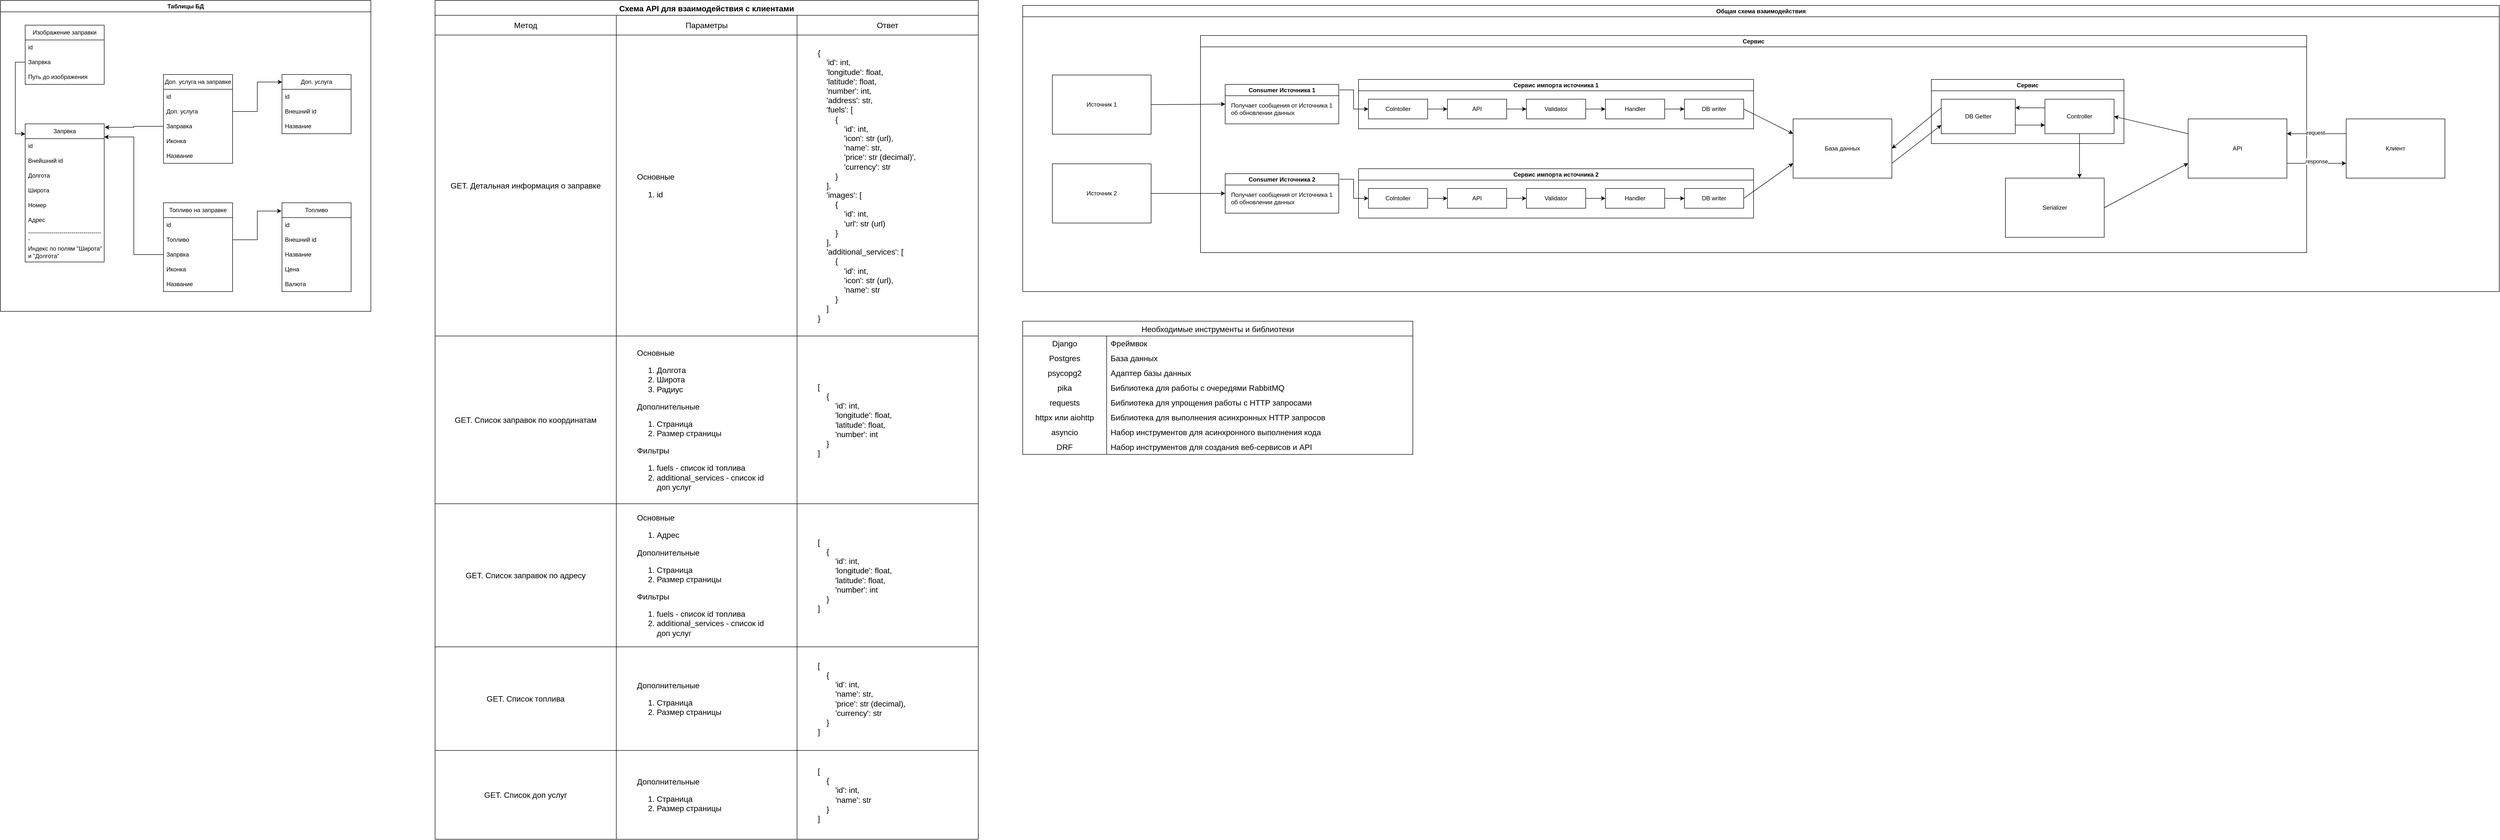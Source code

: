 <mxfile version="24.7.7">
  <diagram name="Page-1" id="b520641d-4fe3-3701-9064-5fc419738815">
    <mxGraphModel dx="1196" dy="739" grid="1" gridSize="10" guides="1" tooltips="1" connect="1" arrows="1" fold="1" page="1" pageScale="1" pageWidth="1100" pageHeight="850" background="none" math="0" shadow="0">
      <root>
        <mxCell id="0" />
        <mxCell id="1" parent="0" />
        <mxCell id="caor7X9wuA6G2s9yV_JQ-1" value="&lt;div&gt;Таблицы БД&lt;/div&gt;" style="swimlane;whiteSpace=wrap;html=1;" vertex="1" parent="1">
          <mxGeometry width="750" height="630" as="geometry" />
        </mxCell>
        <mxCell id="caor7X9wuA6G2s9yV_JQ-2" value="Запрвка" style="swimlane;fontStyle=0;childLayout=stackLayout;horizontal=1;startSize=30;horizontalStack=0;resizeParent=1;resizeParentMax=0;resizeLast=0;collapsible=1;marginBottom=0;whiteSpace=wrap;html=1;" vertex="1" parent="caor7X9wuA6G2s9yV_JQ-1">
          <mxGeometry x="50" y="250" width="160" height="280" as="geometry" />
        </mxCell>
        <mxCell id="caor7X9wuA6G2s9yV_JQ-4" value="id" style="text;strokeColor=none;fillColor=none;align=left;verticalAlign=middle;spacingLeft=4;spacingRight=4;overflow=hidden;points=[[0,0.5],[1,0.5]];portConstraint=eastwest;rotatable=0;whiteSpace=wrap;html=1;" vertex="1" parent="caor7X9wuA6G2s9yV_JQ-2">
          <mxGeometry y="30" width="160" height="30" as="geometry" />
        </mxCell>
        <mxCell id="caor7X9wuA6G2s9yV_JQ-52" value="Внейшний id" style="text;strokeColor=none;fillColor=none;align=left;verticalAlign=middle;spacingLeft=4;spacingRight=4;overflow=hidden;points=[[0,0.5],[1,0.5]];portConstraint=eastwest;rotatable=0;whiteSpace=wrap;html=1;" vertex="1" parent="caor7X9wuA6G2s9yV_JQ-2">
          <mxGeometry y="60" width="160" height="30" as="geometry" />
        </mxCell>
        <mxCell id="caor7X9wuA6G2s9yV_JQ-51" value="Долгота" style="text;strokeColor=none;fillColor=none;align=left;verticalAlign=middle;spacingLeft=4;spacingRight=4;overflow=hidden;points=[[0,0.5],[1,0.5]];portConstraint=eastwest;rotatable=0;whiteSpace=wrap;html=1;" vertex="1" parent="caor7X9wuA6G2s9yV_JQ-2">
          <mxGeometry y="90" width="160" height="30" as="geometry" />
        </mxCell>
        <mxCell id="caor7X9wuA6G2s9yV_JQ-5" value="Широта" style="text;strokeColor=none;fillColor=none;align=left;verticalAlign=middle;spacingLeft=4;spacingRight=4;overflow=hidden;points=[[0,0.5],[1,0.5]];portConstraint=eastwest;rotatable=0;whiteSpace=wrap;html=1;" vertex="1" parent="caor7X9wuA6G2s9yV_JQ-2">
          <mxGeometry y="120" width="160" height="30" as="geometry" />
        </mxCell>
        <mxCell id="caor7X9wuA6G2s9yV_JQ-23" value="Номер" style="text;strokeColor=none;fillColor=none;align=left;verticalAlign=middle;spacingLeft=4;spacingRight=4;overflow=hidden;points=[[0,0.5],[1,0.5]];portConstraint=eastwest;rotatable=0;whiteSpace=wrap;html=1;" vertex="1" parent="caor7X9wuA6G2s9yV_JQ-2">
          <mxGeometry y="150" width="160" height="30" as="geometry" />
        </mxCell>
        <mxCell id="caor7X9wuA6G2s9yV_JQ-24" value="Адрес" style="text;strokeColor=none;fillColor=none;align=left;verticalAlign=middle;spacingLeft=4;spacingRight=4;overflow=hidden;points=[[0,0.5],[1,0.5]];portConstraint=eastwest;rotatable=0;whiteSpace=wrap;html=1;" vertex="1" parent="caor7X9wuA6G2s9yV_JQ-2">
          <mxGeometry y="180" width="160" height="30" as="geometry" />
        </mxCell>
        <mxCell id="caor7X9wuA6G2s9yV_JQ-278" value="--------------------------------------" style="text;strokeColor=none;fillColor=none;align=left;verticalAlign=middle;spacingLeft=4;spacingRight=4;overflow=hidden;points=[[0,0.5],[1,0.5]];portConstraint=eastwest;rotatable=0;whiteSpace=wrap;html=1;" vertex="1" parent="caor7X9wuA6G2s9yV_JQ-2">
          <mxGeometry y="210" width="160" height="30" as="geometry" />
        </mxCell>
        <mxCell id="caor7X9wuA6G2s9yV_JQ-279" value="Индекс по полям &quot;Широта&quot; и &quot;Долгота&quot;" style="text;strokeColor=none;fillColor=none;align=left;verticalAlign=middle;spacingLeft=4;spacingRight=4;overflow=hidden;points=[[0,0.5],[1,0.5]];portConstraint=eastwest;rotatable=0;whiteSpace=wrap;html=1;" vertex="1" parent="caor7X9wuA6G2s9yV_JQ-2">
          <mxGeometry y="240" width="160" height="40" as="geometry" />
        </mxCell>
        <mxCell id="caor7X9wuA6G2s9yV_JQ-6" value="&lt;div&gt;Топливо&lt;/div&gt;" style="swimlane;fontStyle=0;childLayout=stackLayout;horizontal=1;startSize=30;horizontalStack=0;resizeParent=1;resizeParentMax=0;resizeLast=0;collapsible=1;marginBottom=0;whiteSpace=wrap;html=1;" vertex="1" parent="caor7X9wuA6G2s9yV_JQ-1">
          <mxGeometry x="570" y="410" width="140" height="180" as="geometry" />
        </mxCell>
        <mxCell id="caor7X9wuA6G2s9yV_JQ-55" value="id" style="text;strokeColor=none;fillColor=none;align=left;verticalAlign=middle;spacingLeft=4;spacingRight=4;overflow=hidden;points=[[0,0.5],[1,0.5]];portConstraint=eastwest;rotatable=0;whiteSpace=wrap;html=1;" vertex="1" parent="caor7X9wuA6G2s9yV_JQ-6">
          <mxGeometry y="30" width="140" height="30" as="geometry" />
        </mxCell>
        <mxCell id="caor7X9wuA6G2s9yV_JQ-56" value="Внешний id" style="text;strokeColor=none;fillColor=none;align=left;verticalAlign=middle;spacingLeft=4;spacingRight=4;overflow=hidden;points=[[0,0.5],[1,0.5]];portConstraint=eastwest;rotatable=0;whiteSpace=wrap;html=1;" vertex="1" parent="caor7X9wuA6G2s9yV_JQ-6">
          <mxGeometry y="60" width="140" height="30" as="geometry" />
        </mxCell>
        <mxCell id="caor7X9wuA6G2s9yV_JQ-8" value="Название" style="text;strokeColor=none;fillColor=none;align=left;verticalAlign=middle;spacingLeft=4;spacingRight=4;overflow=hidden;points=[[0,0.5],[1,0.5]];portConstraint=eastwest;rotatable=0;whiteSpace=wrap;html=1;" vertex="1" parent="caor7X9wuA6G2s9yV_JQ-6">
          <mxGeometry y="90" width="140" height="30" as="geometry" />
        </mxCell>
        <mxCell id="caor7X9wuA6G2s9yV_JQ-9" value="Цена" style="text;strokeColor=none;fillColor=none;align=left;verticalAlign=middle;spacingLeft=4;spacingRight=4;overflow=hidden;points=[[0,0.5],[1,0.5]];portConstraint=eastwest;rotatable=0;whiteSpace=wrap;html=1;" vertex="1" parent="caor7X9wuA6G2s9yV_JQ-6">
          <mxGeometry y="120" width="140" height="30" as="geometry" />
        </mxCell>
        <mxCell id="caor7X9wuA6G2s9yV_JQ-37" value="&lt;div&gt;Валюта&lt;/div&gt;" style="text;strokeColor=none;fillColor=none;align=left;verticalAlign=middle;spacingLeft=4;spacingRight=4;overflow=hidden;points=[[0,0.5],[1,0.5]];portConstraint=eastwest;rotatable=0;whiteSpace=wrap;html=1;" vertex="1" parent="caor7X9wuA6G2s9yV_JQ-6">
          <mxGeometry y="150" width="140" height="30" as="geometry" />
        </mxCell>
        <mxCell id="caor7X9wuA6G2s9yV_JQ-10" value="&lt;div&gt;Топливо на заправке&lt;/div&gt;" style="swimlane;fontStyle=0;childLayout=stackLayout;horizontal=1;startSize=30;horizontalStack=0;resizeParent=1;resizeParentMax=0;resizeLast=0;collapsible=1;marginBottom=0;whiteSpace=wrap;html=1;" vertex="1" parent="caor7X9wuA6G2s9yV_JQ-1">
          <mxGeometry x="330" y="410" width="140" height="180" as="geometry" />
        </mxCell>
        <mxCell id="caor7X9wuA6G2s9yV_JQ-53" value="id" style="text;strokeColor=none;fillColor=none;align=left;verticalAlign=middle;spacingLeft=4;spacingRight=4;overflow=hidden;points=[[0,0.5],[1,0.5]];portConstraint=eastwest;rotatable=0;whiteSpace=wrap;html=1;" vertex="1" parent="caor7X9wuA6G2s9yV_JQ-10">
          <mxGeometry y="30" width="140" height="30" as="geometry" />
        </mxCell>
        <mxCell id="caor7X9wuA6G2s9yV_JQ-11" value="Топливо" style="text;strokeColor=none;fillColor=none;align=left;verticalAlign=middle;spacingLeft=4;spacingRight=4;overflow=hidden;points=[[0,0.5],[1,0.5]];portConstraint=eastwest;rotatable=0;whiteSpace=wrap;html=1;" vertex="1" parent="caor7X9wuA6G2s9yV_JQ-10">
          <mxGeometry y="60" width="140" height="30" as="geometry" />
        </mxCell>
        <mxCell id="caor7X9wuA6G2s9yV_JQ-12" value="Запрвка" style="text;strokeColor=none;fillColor=none;align=left;verticalAlign=middle;spacingLeft=4;spacingRight=4;overflow=hidden;points=[[0,0.5],[1,0.5]];portConstraint=eastwest;rotatable=0;whiteSpace=wrap;html=1;" vertex="1" parent="caor7X9wuA6G2s9yV_JQ-10">
          <mxGeometry y="90" width="140" height="30" as="geometry" />
        </mxCell>
        <mxCell id="caor7X9wuA6G2s9yV_JQ-42" value="&lt;div&gt;Иконка&lt;/div&gt;" style="text;strokeColor=none;fillColor=none;align=left;verticalAlign=middle;spacingLeft=4;spacingRight=4;overflow=hidden;points=[[0,0.5],[1,0.5]];portConstraint=eastwest;rotatable=0;whiteSpace=wrap;html=1;" vertex="1" parent="caor7X9wuA6G2s9yV_JQ-10">
          <mxGeometry y="120" width="140" height="30" as="geometry" />
        </mxCell>
        <mxCell id="caor7X9wuA6G2s9yV_JQ-47" value="Название" style="text;strokeColor=none;fillColor=none;align=left;verticalAlign=middle;spacingLeft=4;spacingRight=4;overflow=hidden;points=[[0,0.5],[1,0.5]];portConstraint=eastwest;rotatable=0;whiteSpace=wrap;html=1;" vertex="1" parent="caor7X9wuA6G2s9yV_JQ-10">
          <mxGeometry y="150" width="140" height="30" as="geometry" />
        </mxCell>
        <mxCell id="caor7X9wuA6G2s9yV_JQ-14" value="Доп. услуга" style="swimlane;fontStyle=0;childLayout=stackLayout;horizontal=1;startSize=30;horizontalStack=0;resizeParent=1;resizeParentMax=0;resizeLast=0;collapsible=1;marginBottom=0;whiteSpace=wrap;html=1;" vertex="1" parent="caor7X9wuA6G2s9yV_JQ-1">
          <mxGeometry x="570" y="150" width="140" height="120" as="geometry" />
        </mxCell>
        <mxCell id="caor7X9wuA6G2s9yV_JQ-40" value="id" style="text;strokeColor=none;fillColor=none;align=left;verticalAlign=middle;spacingLeft=4;spacingRight=4;overflow=hidden;points=[[0,0.5],[1,0.5]];portConstraint=eastwest;rotatable=0;whiteSpace=wrap;html=1;" vertex="1" parent="caor7X9wuA6G2s9yV_JQ-14">
          <mxGeometry y="30" width="140" height="30" as="geometry" />
        </mxCell>
        <mxCell id="caor7X9wuA6G2s9yV_JQ-58" value="Внешний id" style="text;strokeColor=none;fillColor=none;align=left;verticalAlign=middle;spacingLeft=4;spacingRight=4;overflow=hidden;points=[[0,0.5],[1,0.5]];portConstraint=eastwest;rotatable=0;whiteSpace=wrap;html=1;" vertex="1" parent="caor7X9wuA6G2s9yV_JQ-14">
          <mxGeometry y="60" width="140" height="30" as="geometry" />
        </mxCell>
        <mxCell id="caor7X9wuA6G2s9yV_JQ-57" value="Название" style="text;strokeColor=none;fillColor=none;align=left;verticalAlign=middle;spacingLeft=4;spacingRight=4;overflow=hidden;points=[[0,0.5],[1,0.5]];portConstraint=eastwest;rotatable=0;whiteSpace=wrap;html=1;" vertex="1" parent="caor7X9wuA6G2s9yV_JQ-14">
          <mxGeometry y="90" width="140" height="30" as="geometry" />
        </mxCell>
        <mxCell id="caor7X9wuA6G2s9yV_JQ-18" value="&lt;div&gt;Доп. услуга на заправке&lt;/div&gt;" style="swimlane;fontStyle=0;childLayout=stackLayout;horizontal=1;startSize=30;horizontalStack=0;resizeParent=1;resizeParentMax=0;resizeLast=0;collapsible=1;marginBottom=0;whiteSpace=wrap;html=1;" vertex="1" parent="caor7X9wuA6G2s9yV_JQ-1">
          <mxGeometry x="330" y="150" width="140" height="180" as="geometry" />
        </mxCell>
        <mxCell id="caor7X9wuA6G2s9yV_JQ-19" value="&lt;div&gt;id&lt;/div&gt;" style="text;strokeColor=none;fillColor=none;align=left;verticalAlign=middle;spacingLeft=4;spacingRight=4;overflow=hidden;points=[[0,0.5],[1,0.5]];portConstraint=eastwest;rotatable=0;whiteSpace=wrap;html=1;" vertex="1" parent="caor7X9wuA6G2s9yV_JQ-18">
          <mxGeometry y="30" width="140" height="30" as="geometry" />
        </mxCell>
        <mxCell id="caor7X9wuA6G2s9yV_JQ-54" value="Доп. услуга" style="text;strokeColor=none;fillColor=none;align=left;verticalAlign=middle;spacingLeft=4;spacingRight=4;overflow=hidden;points=[[0,0.5],[1,0.5]];portConstraint=eastwest;rotatable=0;whiteSpace=wrap;html=1;" vertex="1" parent="caor7X9wuA6G2s9yV_JQ-18">
          <mxGeometry y="60" width="140" height="30" as="geometry" />
        </mxCell>
        <mxCell id="caor7X9wuA6G2s9yV_JQ-20" value="Заправка" style="text;strokeColor=none;fillColor=none;align=left;verticalAlign=middle;spacingLeft=4;spacingRight=4;overflow=hidden;points=[[0,0.5],[1,0.5]];portConstraint=eastwest;rotatable=0;whiteSpace=wrap;html=1;" vertex="1" parent="caor7X9wuA6G2s9yV_JQ-18">
          <mxGeometry y="90" width="140" height="30" as="geometry" />
        </mxCell>
        <mxCell id="caor7X9wuA6G2s9yV_JQ-46" value="&lt;div&gt;Иконка&lt;/div&gt;" style="text;strokeColor=none;fillColor=none;align=left;verticalAlign=middle;spacingLeft=4;spacingRight=4;overflow=hidden;points=[[0,0.5],[1,0.5]];portConstraint=eastwest;rotatable=0;whiteSpace=wrap;html=1;" vertex="1" parent="caor7X9wuA6G2s9yV_JQ-18">
          <mxGeometry y="120" width="140" height="30" as="geometry" />
        </mxCell>
        <mxCell id="caor7X9wuA6G2s9yV_JQ-48" value="Название" style="text;strokeColor=none;fillColor=none;align=left;verticalAlign=middle;spacingLeft=4;spacingRight=4;overflow=hidden;points=[[0,0.5],[1,0.5]];portConstraint=eastwest;rotatable=0;whiteSpace=wrap;html=1;" vertex="1" parent="caor7X9wuA6G2s9yV_JQ-18">
          <mxGeometry y="150" width="140" height="30" as="geometry" />
        </mxCell>
        <mxCell id="caor7X9wuA6G2s9yV_JQ-28" value="Изображение заправки" style="swimlane;fontStyle=0;childLayout=stackLayout;horizontal=1;startSize=30;horizontalStack=0;resizeParent=1;resizeParentMax=0;resizeLast=0;collapsible=1;marginBottom=0;whiteSpace=wrap;html=1;" vertex="1" parent="caor7X9wuA6G2s9yV_JQ-1">
          <mxGeometry x="50" y="50" width="160" height="120" as="geometry" />
        </mxCell>
        <mxCell id="caor7X9wuA6G2s9yV_JQ-30" value="id" style="text;strokeColor=none;fillColor=none;align=left;verticalAlign=middle;spacingLeft=4;spacingRight=4;overflow=hidden;points=[[0,0.5],[1,0.5]];portConstraint=eastwest;rotatable=0;whiteSpace=wrap;html=1;" vertex="1" parent="caor7X9wuA6G2s9yV_JQ-28">
          <mxGeometry y="30" width="160" height="30" as="geometry" />
        </mxCell>
        <mxCell id="caor7X9wuA6G2s9yV_JQ-32" value="Запрвка" style="text;strokeColor=none;fillColor=none;align=left;verticalAlign=middle;spacingLeft=4;spacingRight=4;overflow=hidden;points=[[0,0.5],[1,0.5]];portConstraint=eastwest;rotatable=0;whiteSpace=wrap;html=1;" vertex="1" parent="caor7X9wuA6G2s9yV_JQ-28">
          <mxGeometry y="60" width="160" height="30" as="geometry" />
        </mxCell>
        <mxCell id="caor7X9wuA6G2s9yV_JQ-50" value="Путь до изображения" style="text;strokeColor=none;fillColor=none;align=left;verticalAlign=middle;spacingLeft=4;spacingRight=4;overflow=hidden;points=[[0,0.5],[1,0.5]];portConstraint=eastwest;rotatable=0;whiteSpace=wrap;html=1;" vertex="1" parent="caor7X9wuA6G2s9yV_JQ-28">
          <mxGeometry y="90" width="160" height="30" as="geometry" />
        </mxCell>
        <mxCell id="caor7X9wuA6G2s9yV_JQ-59" style="edgeStyle=orthogonalEdgeStyle;rounded=0;orthogonalLoop=1;jettySize=auto;html=1;entryX=0.002;entryY=0.073;entryDx=0;entryDy=0;entryPerimeter=0;" edge="1" parent="caor7X9wuA6G2s9yV_JQ-1" source="caor7X9wuA6G2s9yV_JQ-32" target="caor7X9wuA6G2s9yV_JQ-2">
          <mxGeometry relative="1" as="geometry" />
        </mxCell>
        <mxCell id="caor7X9wuA6G2s9yV_JQ-60" style="edgeStyle=orthogonalEdgeStyle;rounded=0;orthogonalLoop=1;jettySize=auto;html=1;entryX=0.003;entryY=0.127;entryDx=0;entryDy=0;entryPerimeter=0;" edge="1" parent="caor7X9wuA6G2s9yV_JQ-1" source="caor7X9wuA6G2s9yV_JQ-54" target="caor7X9wuA6G2s9yV_JQ-14">
          <mxGeometry relative="1" as="geometry" />
        </mxCell>
        <mxCell id="caor7X9wuA6G2s9yV_JQ-62" style="edgeStyle=orthogonalEdgeStyle;rounded=0;orthogonalLoop=1;jettySize=auto;html=1;entryX=-0.007;entryY=0.093;entryDx=0;entryDy=0;entryPerimeter=0;" edge="1" parent="caor7X9wuA6G2s9yV_JQ-1" source="caor7X9wuA6G2s9yV_JQ-11" target="caor7X9wuA6G2s9yV_JQ-6">
          <mxGeometry relative="1" as="geometry" />
        </mxCell>
        <mxCell id="caor7X9wuA6G2s9yV_JQ-63" style="edgeStyle=orthogonalEdgeStyle;rounded=0;orthogonalLoop=1;jettySize=auto;html=1;entryX=1;entryY=0.095;entryDx=0;entryDy=0;entryPerimeter=0;" edge="1" parent="caor7X9wuA6G2s9yV_JQ-1" source="caor7X9wuA6G2s9yV_JQ-12" target="caor7X9wuA6G2s9yV_JQ-2">
          <mxGeometry relative="1" as="geometry" />
        </mxCell>
        <mxCell id="caor7X9wuA6G2s9yV_JQ-64" style="edgeStyle=orthogonalEdgeStyle;rounded=0;orthogonalLoop=1;jettySize=auto;html=1;entryX=1.007;entryY=0.025;entryDx=0;entryDy=0;entryPerimeter=0;" edge="1" parent="caor7X9wuA6G2s9yV_JQ-1" source="caor7X9wuA6G2s9yV_JQ-20" target="caor7X9wuA6G2s9yV_JQ-2">
          <mxGeometry relative="1" as="geometry" />
        </mxCell>
        <mxCell id="caor7X9wuA6G2s9yV_JQ-77" value="Схема API для взаимодействия с клиентами" style="shape=table;startSize=30;container=1;collapsible=0;childLayout=tableLayout;strokeColor=default;fontSize=16;fontStyle=1" vertex="1" parent="1">
          <mxGeometry x="880" width="1100" height="1700" as="geometry" />
        </mxCell>
        <mxCell id="caor7X9wuA6G2s9yV_JQ-78" value="" style="shape=tableRow;horizontal=0;startSize=0;swimlaneHead=0;swimlaneBody=0;strokeColor=inherit;top=0;left=0;bottom=0;right=0;collapsible=0;dropTarget=0;fillColor=none;points=[[0,0.5],[1,0.5]];portConstraint=eastwest;fontSize=16;" vertex="1" parent="caor7X9wuA6G2s9yV_JQ-77">
          <mxGeometry y="30" width="1100" height="40" as="geometry" />
        </mxCell>
        <mxCell id="caor7X9wuA6G2s9yV_JQ-79" value="Метод" style="shape=partialRectangle;html=1;whiteSpace=wrap;connectable=0;strokeColor=inherit;overflow=hidden;fillColor=none;top=0;left=0;bottom=0;right=0;pointerEvents=1;fontSize=16;" vertex="1" parent="caor7X9wuA6G2s9yV_JQ-78">
          <mxGeometry width="367" height="40" as="geometry">
            <mxRectangle width="367" height="40" as="alternateBounds" />
          </mxGeometry>
        </mxCell>
        <mxCell id="caor7X9wuA6G2s9yV_JQ-80" value="Параметры" style="shape=partialRectangle;html=1;whiteSpace=wrap;connectable=0;strokeColor=inherit;overflow=hidden;fillColor=none;top=0;left=0;bottom=0;right=0;pointerEvents=1;fontSize=16;" vertex="1" parent="caor7X9wuA6G2s9yV_JQ-78">
          <mxGeometry x="367" width="366" height="40" as="geometry">
            <mxRectangle width="366" height="40" as="alternateBounds" />
          </mxGeometry>
        </mxCell>
        <mxCell id="caor7X9wuA6G2s9yV_JQ-81" value="Ответ" style="shape=partialRectangle;html=1;whiteSpace=wrap;connectable=0;strokeColor=inherit;overflow=hidden;fillColor=none;top=0;left=0;bottom=0;right=0;pointerEvents=1;fontSize=16;" vertex="1" parent="caor7X9wuA6G2s9yV_JQ-78">
          <mxGeometry x="733" width="367" height="40" as="geometry">
            <mxRectangle width="367" height="40" as="alternateBounds" />
          </mxGeometry>
        </mxCell>
        <mxCell id="caor7X9wuA6G2s9yV_JQ-82" value="" style="shape=tableRow;horizontal=0;startSize=0;swimlaneHead=0;swimlaneBody=0;strokeColor=inherit;top=0;left=0;bottom=0;right=0;collapsible=0;dropTarget=0;fillColor=none;points=[[0,0.5],[1,0.5]];portConstraint=eastwest;fontSize=16;" vertex="1" parent="caor7X9wuA6G2s9yV_JQ-77">
          <mxGeometry y="70" width="1100" height="610" as="geometry" />
        </mxCell>
        <mxCell id="caor7X9wuA6G2s9yV_JQ-83" value="GET. Детальная информация о заправке" style="shape=partialRectangle;html=1;whiteSpace=wrap;connectable=0;strokeColor=inherit;overflow=hidden;fillColor=none;top=0;left=0;bottom=0;right=0;pointerEvents=1;fontSize=16;" vertex="1" parent="caor7X9wuA6G2s9yV_JQ-82">
          <mxGeometry width="367" height="610" as="geometry">
            <mxRectangle width="367" height="610" as="alternateBounds" />
          </mxGeometry>
        </mxCell>
        <mxCell id="caor7X9wuA6G2s9yV_JQ-84" value="&lt;blockquote&gt;&lt;div align=&quot;left&quot;&gt;Основные&lt;br&gt;&lt;ol&gt;&lt;li&gt;id&lt;br&gt;&lt;/li&gt;&lt;/ol&gt;&lt;/div&gt;&lt;/blockquote&gt;" style="shape=partialRectangle;html=1;whiteSpace=wrap;connectable=0;strokeColor=inherit;overflow=hidden;fillColor=none;top=0;left=0;bottom=0;right=0;pointerEvents=1;fontSize=16;align=left;" vertex="1" parent="caor7X9wuA6G2s9yV_JQ-82">
          <mxGeometry x="367" width="366" height="610" as="geometry">
            <mxRectangle width="366" height="610" as="alternateBounds" />
          </mxGeometry>
        </mxCell>
        <mxCell id="caor7X9wuA6G2s9yV_JQ-85" value="&lt;blockquote&gt;&lt;div align=&quot;left&quot;&gt;{&lt;br&gt;&amp;nbsp;&amp;nbsp;&amp;nbsp; &#39;id&#39;: int,&lt;br&gt;&amp;nbsp;&amp;nbsp;&amp;nbsp; &#39;longitude&#39;: float,&lt;br&gt;&amp;nbsp;&amp;nbsp;&amp;nbsp; &#39;latitude&#39;: float,&lt;br&gt;&amp;nbsp;&amp;nbsp;&amp;nbsp; &#39;number&#39;: int,&lt;br&gt;&amp;nbsp;&amp;nbsp;&amp;nbsp; &#39;address&#39;: str,&lt;br&gt;&amp;nbsp;&amp;nbsp;&amp;nbsp; &#39;fuels&#39;: [&lt;br&gt;&amp;nbsp;&amp;nbsp;&amp;nbsp;&amp;nbsp;&amp;nbsp;&amp;nbsp;&amp;nbsp; {&lt;br&gt;&amp;nbsp;&amp;nbsp;&amp;nbsp;&amp;nbsp;&amp;nbsp;&amp;nbsp;&amp;nbsp;&amp;nbsp;&amp;nbsp;&amp;nbsp;&amp;nbsp; &#39;id&#39;: int,&lt;br&gt;&amp;nbsp;&amp;nbsp;&amp;nbsp;&amp;nbsp;&amp;nbsp;&amp;nbsp;&amp;nbsp;&amp;nbsp;&amp;nbsp;&amp;nbsp;&amp;nbsp; &#39;icon&#39;: str (url),&lt;br&gt;&amp;nbsp;&amp;nbsp;&amp;nbsp;&amp;nbsp;&amp;nbsp;&amp;nbsp;&amp;nbsp;&amp;nbsp;&amp;nbsp;&amp;nbsp;&amp;nbsp; &#39;name&#39;: str,&lt;br&gt;&amp;nbsp;&amp;nbsp;&amp;nbsp;&amp;nbsp;&amp;nbsp;&amp;nbsp;&amp;nbsp;&amp;nbsp;&amp;nbsp;&amp;nbsp;&amp;nbsp; &#39;price&#39;: str (decimal)&#39;,&lt;br&gt;&amp;nbsp;&amp;nbsp;&amp;nbsp;&amp;nbsp;&amp;nbsp;&amp;nbsp;&amp;nbsp;&amp;nbsp;&amp;nbsp;&amp;nbsp;&amp;nbsp; &#39;currency&#39;: str&lt;br&gt;&amp;nbsp;&amp;nbsp;&amp;nbsp;&amp;nbsp;&amp;nbsp;&amp;nbsp;&amp;nbsp; }&lt;br&gt;&amp;nbsp;&amp;nbsp;&amp;nbsp; ],&lt;br&gt;&amp;nbsp;&amp;nbsp;&amp;nbsp; &#39;images&#39;: [&lt;br&gt;&amp;nbsp;&amp;nbsp;&amp;nbsp;&amp;nbsp;&amp;nbsp;&amp;nbsp;&amp;nbsp; {&lt;br&gt;&amp;nbsp;&amp;nbsp;&amp;nbsp;&amp;nbsp;&amp;nbsp;&amp;nbsp;&amp;nbsp;&amp;nbsp;&amp;nbsp;&amp;nbsp;&amp;nbsp; &#39;id&#39;: int,&lt;br&gt;&amp;nbsp;&amp;nbsp;&amp;nbsp;&amp;nbsp;&amp;nbsp;&amp;nbsp;&amp;nbsp;&amp;nbsp;&amp;nbsp;&amp;nbsp;&amp;nbsp; &#39;url&#39;: str (url)&lt;br&gt;&amp;nbsp;&amp;nbsp;&amp;nbsp;&amp;nbsp;&amp;nbsp;&amp;nbsp;&amp;nbsp; }&lt;br&gt;&amp;nbsp;&amp;nbsp;&amp;nbsp; ],&lt;br&gt;&amp;nbsp;&amp;nbsp;&amp;nbsp; &#39;additional_services&#39;: [&lt;br&gt;&amp;nbsp;&amp;nbsp;&amp;nbsp;&amp;nbsp;&amp;nbsp;&amp;nbsp;&amp;nbsp; {&lt;br&gt;&amp;nbsp;&amp;nbsp;&amp;nbsp;&amp;nbsp;&amp;nbsp;&amp;nbsp;&amp;nbsp;&amp;nbsp;&amp;nbsp;&amp;nbsp;&amp;nbsp; &#39;id&#39;: int,&lt;br&gt;&amp;nbsp;&amp;nbsp;&amp;nbsp;&amp;nbsp;&amp;nbsp;&amp;nbsp;&amp;nbsp;&amp;nbsp;&amp;nbsp;&amp;nbsp;&amp;nbsp; &#39;icon&#39;: str (url),&lt;br&gt;&amp;nbsp;&amp;nbsp;&amp;nbsp;&amp;nbsp;&amp;nbsp;&amp;nbsp;&amp;nbsp;&amp;nbsp;&amp;nbsp;&amp;nbsp;&amp;nbsp; &#39;name&#39;: str&lt;br&gt;&amp;nbsp;&amp;nbsp;&amp;nbsp;&amp;nbsp;&amp;nbsp;&amp;nbsp;&amp;nbsp; }&lt;br&gt;&amp;nbsp;&amp;nbsp;&amp;nbsp; ]&lt;br&gt;}&lt;/div&gt;&lt;/blockquote&gt;" style="shape=partialRectangle;html=1;whiteSpace=wrap;connectable=0;strokeColor=inherit;overflow=hidden;fillColor=none;top=0;left=0;bottom=0;right=0;pointerEvents=1;fontSize=16;align=left;" vertex="1" parent="caor7X9wuA6G2s9yV_JQ-82">
          <mxGeometry x="733" width="367" height="610" as="geometry">
            <mxRectangle width="367" height="610" as="alternateBounds" />
          </mxGeometry>
        </mxCell>
        <mxCell id="caor7X9wuA6G2s9yV_JQ-86" value="" style="shape=tableRow;horizontal=0;startSize=0;swimlaneHead=0;swimlaneBody=0;strokeColor=inherit;top=0;left=0;bottom=0;right=0;collapsible=0;dropTarget=0;fillColor=none;points=[[0,0.5],[1,0.5]];portConstraint=eastwest;fontSize=16;" vertex="1" parent="caor7X9wuA6G2s9yV_JQ-77">
          <mxGeometry y="680" width="1100" height="340" as="geometry" />
        </mxCell>
        <mxCell id="caor7X9wuA6G2s9yV_JQ-87" value="GET. Список заправок по координатам" style="shape=partialRectangle;html=1;whiteSpace=wrap;connectable=0;strokeColor=inherit;overflow=hidden;fillColor=none;top=0;left=0;bottom=0;right=0;pointerEvents=1;fontSize=16;" vertex="1" parent="caor7X9wuA6G2s9yV_JQ-86">
          <mxGeometry width="367" height="340" as="geometry">
            <mxRectangle width="367" height="340" as="alternateBounds" />
          </mxGeometry>
        </mxCell>
        <mxCell id="caor7X9wuA6G2s9yV_JQ-88" value="&lt;blockquote&gt;&lt;div align=&quot;left&quot;&gt;Основные&lt;br&gt;&lt;ol&gt;&lt;li&gt;Долгота&lt;br&gt;&lt;/li&gt;&lt;li&gt;Широта&lt;br&gt;&lt;/li&gt;&lt;li&gt;Радиус&lt;br&gt;&lt;/li&gt;&lt;/ol&gt;&lt;div&gt;Дополнительные&lt;/div&gt;&lt;div&gt;&lt;ol&gt;&lt;li&gt;Страница&lt;/li&gt;&lt;li&gt;Размер страницы&lt;br&gt;&lt;/li&gt;&lt;/ol&gt;&lt;/div&gt;&lt;div&gt;Фильтры&lt;/div&gt;&lt;div&gt;&lt;ol&gt;&lt;li&gt;fuels - список id топлива&lt;/li&gt;&lt;li&gt;additional_services - список id доп услуг&lt;br&gt;&lt;/li&gt;&lt;/ol&gt;&lt;/div&gt;&lt;/div&gt;&lt;/blockquote&gt;" style="shape=partialRectangle;html=1;whiteSpace=wrap;connectable=0;strokeColor=inherit;overflow=hidden;fillColor=none;top=0;left=0;bottom=0;right=0;pointerEvents=1;fontSize=16;align=left;" vertex="1" parent="caor7X9wuA6G2s9yV_JQ-86">
          <mxGeometry x="367" width="366" height="340" as="geometry">
            <mxRectangle width="366" height="340" as="alternateBounds" />
          </mxGeometry>
        </mxCell>
        <mxCell id="caor7X9wuA6G2s9yV_JQ-89" value="&lt;blockquote&gt;&lt;div align=&quot;left&quot;&gt;[&lt;br&gt;&amp;nbsp;&amp;nbsp;&amp;nbsp; {&lt;br&gt;&amp;nbsp;&amp;nbsp;&amp;nbsp;&amp;nbsp;&amp;nbsp;&amp;nbsp;&amp;nbsp; &#39;id&#39;: int,&lt;br&gt;&amp;nbsp;&amp;nbsp;&amp;nbsp;&amp;nbsp;&amp;nbsp;&amp;nbsp;&amp;nbsp; &#39;longitude&#39;: float,&lt;br&gt;&amp;nbsp;&amp;nbsp;&amp;nbsp;&amp;nbsp;&amp;nbsp;&amp;nbsp;&amp;nbsp; &#39;latitude&#39;: float,&lt;br&gt;&amp;nbsp;&amp;nbsp;&amp;nbsp;&amp;nbsp;&amp;nbsp;&amp;nbsp;&amp;nbsp; &#39;number&#39;: int&lt;br&gt;&amp;nbsp;&amp;nbsp;&amp;nbsp; }&lt;br&gt;]&lt;/div&gt;&lt;/blockquote&gt;" style="shape=partialRectangle;html=1;whiteSpace=wrap;connectable=0;strokeColor=inherit;overflow=hidden;fillColor=none;top=0;left=0;bottom=0;right=0;pointerEvents=1;fontSize=16;align=left;" vertex="1" parent="caor7X9wuA6G2s9yV_JQ-86">
          <mxGeometry x="733" width="367" height="340" as="geometry">
            <mxRectangle width="367" height="340" as="alternateBounds" />
          </mxGeometry>
        </mxCell>
        <mxCell id="caor7X9wuA6G2s9yV_JQ-107" value="" style="shape=tableRow;horizontal=0;startSize=0;swimlaneHead=0;swimlaneBody=0;strokeColor=inherit;top=0;left=0;bottom=0;right=0;collapsible=0;dropTarget=0;fillColor=none;points=[[0,0.5],[1,0.5]];portConstraint=eastwest;fontSize=16;" vertex="1" parent="caor7X9wuA6G2s9yV_JQ-77">
          <mxGeometry y="1020" width="1100" height="290" as="geometry" />
        </mxCell>
        <mxCell id="caor7X9wuA6G2s9yV_JQ-108" value="GET. Список заправок по адресу" style="shape=partialRectangle;html=1;whiteSpace=wrap;connectable=0;strokeColor=inherit;overflow=hidden;fillColor=none;top=0;left=0;bottom=0;right=0;pointerEvents=1;fontSize=16;" vertex="1" parent="caor7X9wuA6G2s9yV_JQ-107">
          <mxGeometry width="367" height="290" as="geometry">
            <mxRectangle width="367" height="290" as="alternateBounds" />
          </mxGeometry>
        </mxCell>
        <mxCell id="caor7X9wuA6G2s9yV_JQ-109" value="&lt;blockquote&gt;&lt;div align=&quot;left&quot;&gt;Основные&lt;br&gt;&lt;ol&gt;&lt;li&gt;Адрес&lt;br&gt;&lt;/li&gt;&lt;/ol&gt;&lt;div&gt;&lt;div&gt;Дополнительные&lt;/div&gt;&lt;div&gt;&lt;ol&gt;&lt;li&gt;Страница&lt;/li&gt;&lt;li&gt;Размер страницы&lt;br&gt;&lt;/li&gt;&lt;/ol&gt;&lt;/div&gt;&lt;/div&gt;&lt;div&gt;&lt;div&gt;Фильтры&lt;/div&gt;&lt;ol&gt;&lt;li&gt;fuels - список id топлива&lt;/li&gt;&lt;li&gt;additional_services - список id доп услуг&lt;/li&gt;&lt;/ol&gt;&lt;/div&gt;&lt;/div&gt;&lt;/blockquote&gt;" style="shape=partialRectangle;html=1;whiteSpace=wrap;connectable=0;strokeColor=inherit;overflow=hidden;fillColor=none;top=0;left=0;bottom=0;right=0;pointerEvents=1;fontSize=16;align=left;" vertex="1" parent="caor7X9wuA6G2s9yV_JQ-107">
          <mxGeometry x="367" width="366" height="290" as="geometry">
            <mxRectangle width="366" height="290" as="alternateBounds" />
          </mxGeometry>
        </mxCell>
        <mxCell id="caor7X9wuA6G2s9yV_JQ-110" value="&lt;blockquote&gt;&lt;div align=&quot;left&quot;&gt;[&lt;br&gt;&amp;nbsp;&amp;nbsp;&amp;nbsp; {&lt;br&gt;&amp;nbsp;&amp;nbsp;&amp;nbsp;&amp;nbsp;&amp;nbsp;&amp;nbsp;&amp;nbsp; &#39;id&#39;: int,&lt;br&gt;&amp;nbsp;&amp;nbsp;&amp;nbsp;&amp;nbsp;&amp;nbsp;&amp;nbsp;&amp;nbsp; &#39;longitude&#39;: float,&lt;br&gt;&amp;nbsp;&amp;nbsp;&amp;nbsp;&amp;nbsp;&amp;nbsp;&amp;nbsp;&amp;nbsp; &#39;latitude&#39;: float,&lt;br&gt;&amp;nbsp;&amp;nbsp;&amp;nbsp;&amp;nbsp;&amp;nbsp;&amp;nbsp;&amp;nbsp; &#39;number&#39;: int&lt;br&gt;&amp;nbsp;&amp;nbsp;&amp;nbsp; }&lt;br&gt;]&lt;/div&gt;&lt;/blockquote&gt;" style="shape=partialRectangle;html=1;whiteSpace=wrap;connectable=0;strokeColor=inherit;overflow=hidden;fillColor=none;top=0;left=0;bottom=0;right=0;pointerEvents=1;fontSize=16;align=left;" vertex="1" parent="caor7X9wuA6G2s9yV_JQ-107">
          <mxGeometry x="733" width="367" height="290" as="geometry">
            <mxRectangle width="367" height="290" as="alternateBounds" />
          </mxGeometry>
        </mxCell>
        <mxCell id="caor7X9wuA6G2s9yV_JQ-129" value="" style="shape=tableRow;horizontal=0;startSize=0;swimlaneHead=0;swimlaneBody=0;strokeColor=inherit;top=0;left=0;bottom=0;right=0;collapsible=0;dropTarget=0;fillColor=none;points=[[0,0.5],[1,0.5]];portConstraint=eastwest;fontSize=16;" vertex="1" parent="caor7X9wuA6G2s9yV_JQ-77">
          <mxGeometry y="1310" width="1100" height="210" as="geometry" />
        </mxCell>
        <mxCell id="caor7X9wuA6G2s9yV_JQ-130" value="GET. Список топлива" style="shape=partialRectangle;html=1;whiteSpace=wrap;connectable=0;strokeColor=inherit;overflow=hidden;fillColor=none;top=0;left=0;bottom=0;right=0;pointerEvents=1;fontSize=16;" vertex="1" parent="caor7X9wuA6G2s9yV_JQ-129">
          <mxGeometry width="367" height="210" as="geometry">
            <mxRectangle width="367" height="210" as="alternateBounds" />
          </mxGeometry>
        </mxCell>
        <mxCell id="caor7X9wuA6G2s9yV_JQ-131" value="&lt;blockquote&gt;&lt;div&gt;Дополнительные&lt;/div&gt;&lt;div&gt;&lt;ol&gt;&lt;li&gt;Страница&lt;/li&gt;&lt;li&gt;Размер страницы&lt;br&gt;&lt;/li&gt;&lt;/ol&gt;&lt;/div&gt;&lt;/blockquote&gt;" style="shape=partialRectangle;html=1;whiteSpace=wrap;connectable=0;strokeColor=inherit;overflow=hidden;fillColor=none;top=0;left=0;bottom=0;right=0;pointerEvents=1;fontSize=16;align=left;" vertex="1" parent="caor7X9wuA6G2s9yV_JQ-129">
          <mxGeometry x="367" width="366" height="210" as="geometry">
            <mxRectangle width="366" height="210" as="alternateBounds" />
          </mxGeometry>
        </mxCell>
        <mxCell id="caor7X9wuA6G2s9yV_JQ-132" value="&lt;blockquote&gt;&lt;div align=&quot;left&quot;&gt;[&lt;br&gt;&amp;nbsp;&amp;nbsp;&amp;nbsp; {&lt;br&gt;&amp;nbsp;&amp;nbsp;&amp;nbsp;&amp;nbsp;&amp;nbsp;&amp;nbsp;&amp;nbsp; &#39;id&#39;: int,&lt;br&gt;&amp;nbsp;&amp;nbsp;&amp;nbsp;&amp;nbsp;&amp;nbsp;&amp;nbsp;&amp;nbsp; &#39;name&#39;: str,&lt;br&gt;&amp;nbsp;&amp;nbsp;&amp;nbsp;&amp;nbsp;&amp;nbsp;&amp;nbsp;&amp;nbsp; &#39;price&#39;: str (decimal),&lt;br&gt;&amp;nbsp;&amp;nbsp;&amp;nbsp;&amp;nbsp;&amp;nbsp;&amp;nbsp;&amp;nbsp; &#39;currency&#39;: str&lt;br&gt;&amp;nbsp;&amp;nbsp;&amp;nbsp; }&lt;br&gt;]&lt;/div&gt;&lt;/blockquote&gt;" style="shape=partialRectangle;html=1;whiteSpace=wrap;connectable=0;strokeColor=inherit;overflow=hidden;fillColor=none;top=0;left=0;bottom=0;right=0;pointerEvents=1;fontSize=16;align=left;" vertex="1" parent="caor7X9wuA6G2s9yV_JQ-129">
          <mxGeometry x="733" width="367" height="210" as="geometry">
            <mxRectangle width="367" height="210" as="alternateBounds" />
          </mxGeometry>
        </mxCell>
        <mxCell id="caor7X9wuA6G2s9yV_JQ-133" value="" style="shape=tableRow;horizontal=0;startSize=0;swimlaneHead=0;swimlaneBody=0;strokeColor=inherit;top=0;left=0;bottom=0;right=0;collapsible=0;dropTarget=0;fillColor=none;points=[[0,0.5],[1,0.5]];portConstraint=eastwest;fontSize=16;" vertex="1" parent="caor7X9wuA6G2s9yV_JQ-77">
          <mxGeometry y="1520" width="1100" height="180" as="geometry" />
        </mxCell>
        <mxCell id="caor7X9wuA6G2s9yV_JQ-134" value="GET. Список доп услуг" style="shape=partialRectangle;html=1;whiteSpace=wrap;connectable=0;strokeColor=inherit;overflow=hidden;fillColor=none;top=0;left=0;bottom=0;right=0;pointerEvents=1;fontSize=16;" vertex="1" parent="caor7X9wuA6G2s9yV_JQ-133">
          <mxGeometry width="367" height="180" as="geometry">
            <mxRectangle width="367" height="180" as="alternateBounds" />
          </mxGeometry>
        </mxCell>
        <mxCell id="caor7X9wuA6G2s9yV_JQ-135" value="&lt;blockquote&gt;&lt;div&gt;Дополнительные&lt;/div&gt;&lt;div&gt;&lt;ol&gt;&lt;li&gt;Страница&lt;/li&gt;&lt;li&gt;Размер страницы&lt;br&gt;&lt;/li&gt;&lt;/ol&gt;&lt;/div&gt;&lt;/blockquote&gt;" style="shape=partialRectangle;html=1;whiteSpace=wrap;connectable=0;strokeColor=inherit;overflow=hidden;fillColor=none;top=0;left=0;bottom=0;right=0;pointerEvents=1;fontSize=16;align=left;" vertex="1" parent="caor7X9wuA6G2s9yV_JQ-133">
          <mxGeometry x="367" width="366" height="180" as="geometry">
            <mxRectangle width="366" height="180" as="alternateBounds" />
          </mxGeometry>
        </mxCell>
        <mxCell id="caor7X9wuA6G2s9yV_JQ-136" value="&lt;blockquote&gt;&lt;div align=&quot;left&quot;&gt;[&lt;br&gt;&amp;nbsp;&amp;nbsp;&amp;nbsp; {&lt;br&gt;&amp;nbsp;&amp;nbsp;&amp;nbsp;&amp;nbsp;&amp;nbsp;&amp;nbsp;&amp;nbsp; &#39;id&#39;: int,&lt;br&gt;&amp;nbsp;&amp;nbsp;&amp;nbsp;&amp;nbsp;&amp;nbsp;&amp;nbsp;&amp;nbsp; &#39;name&#39;: str&lt;br&gt;&amp;nbsp;&amp;nbsp;&amp;nbsp; }&lt;br&gt;]&lt;/div&gt;&lt;/blockquote&gt;" style="shape=partialRectangle;html=1;whiteSpace=wrap;connectable=0;strokeColor=inherit;overflow=hidden;fillColor=none;top=0;left=0;bottom=0;right=0;pointerEvents=1;fontSize=16;align=left;" vertex="1" parent="caor7X9wuA6G2s9yV_JQ-133">
          <mxGeometry x="733" width="367" height="180" as="geometry">
            <mxRectangle width="367" height="180" as="alternateBounds" />
          </mxGeometry>
        </mxCell>
        <mxCell id="caor7X9wuA6G2s9yV_JQ-137" value="&lt;div&gt;Общая схема взаимодействия&lt;/div&gt;" style="swimlane;whiteSpace=wrap;html=1;" vertex="1" parent="1">
          <mxGeometry x="2070" y="10" width="2990" height="580" as="geometry" />
        </mxCell>
        <UserObject label="Источник 1" treeRoot="1" id="caor7X9wuA6G2s9yV_JQ-138">
          <mxCell style="whiteSpace=wrap;html=1;align=center;treeFolding=1;treeMoving=1;newEdgeStyle={&quot;edgeStyle&quot;:&quot;elbowEdgeStyle&quot;,&quot;startArrow&quot;:&quot;none&quot;,&quot;endArrow&quot;:&quot;none&quot;};" vertex="1" parent="caor7X9wuA6G2s9yV_JQ-137">
            <mxGeometry x="60" y="141" width="200" height="120" as="geometry" />
          </mxCell>
        </UserObject>
        <mxCell id="caor7X9wuA6G2s9yV_JQ-141" value="Сервис" style="swimlane;whiteSpace=wrap;html=1;" vertex="1" parent="caor7X9wuA6G2s9yV_JQ-137">
          <mxGeometry x="360" y="61" width="2240" height="440" as="geometry" />
        </mxCell>
        <mxCell id="caor7X9wuA6G2s9yV_JQ-144" value="Consumer Источника 1" style="swimlane;whiteSpace=wrap;html=1;" vertex="1" parent="caor7X9wuA6G2s9yV_JQ-141">
          <mxGeometry x="50" y="99" width="230" height="80" as="geometry" />
        </mxCell>
        <mxCell id="caor7X9wuA6G2s9yV_JQ-145" value="&lt;div&gt;Получает сообщения от Источника 1&amp;nbsp;&lt;/div&gt;&lt;div&gt;об обновлении данных&lt;/div&gt;" style="text;html=1;align=left;verticalAlign=middle;resizable=0;points=[];autosize=1;strokeColor=none;fillColor=none;rounded=0;" vertex="1" parent="caor7X9wuA6G2s9yV_JQ-144">
          <mxGeometry x="10" y="30" width="230" height="40" as="geometry" />
        </mxCell>
        <mxCell id="caor7X9wuA6G2s9yV_JQ-151" value="Сервис импорта источника 1" style="swimlane;whiteSpace=wrap;html=1;" vertex="1" parent="caor7X9wuA6G2s9yV_JQ-141">
          <mxGeometry x="320" y="89" width="800" height="100" as="geometry" />
        </mxCell>
        <UserObject label="Colntoller" treeRoot="1" id="caor7X9wuA6G2s9yV_JQ-154">
          <mxCell style="whiteSpace=wrap;html=1;align=center;treeFolding=1;treeMoving=1;newEdgeStyle={&quot;edgeStyle&quot;:&quot;elbowEdgeStyle&quot;,&quot;startArrow&quot;:&quot;none&quot;,&quot;endArrow&quot;:&quot;none&quot;};" vertex="1" parent="caor7X9wuA6G2s9yV_JQ-151">
            <mxGeometry x="20" y="40" width="120" height="40" as="geometry" />
          </mxCell>
        </UserObject>
        <UserObject label="API" treeRoot="1" id="caor7X9wuA6G2s9yV_JQ-155">
          <mxCell style="whiteSpace=wrap;html=1;align=center;treeFolding=1;treeMoving=1;newEdgeStyle={&quot;edgeStyle&quot;:&quot;elbowEdgeStyle&quot;,&quot;startArrow&quot;:&quot;none&quot;,&quot;endArrow&quot;:&quot;none&quot;};" vertex="1" parent="caor7X9wuA6G2s9yV_JQ-151">
            <mxGeometry x="180" y="40" width="120" height="40" as="geometry" />
          </mxCell>
        </UserObject>
        <UserObject label="Validator" treeRoot="1" id="caor7X9wuA6G2s9yV_JQ-157">
          <mxCell style="whiteSpace=wrap;html=1;align=center;treeFolding=1;treeMoving=1;newEdgeStyle={&quot;edgeStyle&quot;:&quot;elbowEdgeStyle&quot;,&quot;startArrow&quot;:&quot;none&quot;,&quot;endArrow&quot;:&quot;none&quot;};" vertex="1" parent="caor7X9wuA6G2s9yV_JQ-151">
            <mxGeometry x="340" y="40" width="120" height="40" as="geometry" />
          </mxCell>
        </UserObject>
        <UserObject label="DB writer" treeRoot="1" id="caor7X9wuA6G2s9yV_JQ-156">
          <mxCell style="whiteSpace=wrap;html=1;align=center;treeFolding=1;treeMoving=1;newEdgeStyle={&quot;edgeStyle&quot;:&quot;elbowEdgeStyle&quot;,&quot;startArrow&quot;:&quot;none&quot;,&quot;endArrow&quot;:&quot;none&quot;};" vertex="1" parent="caor7X9wuA6G2s9yV_JQ-151">
            <mxGeometry x="660" y="40" width="120" height="40" as="geometry" />
          </mxCell>
        </UserObject>
        <mxCell id="caor7X9wuA6G2s9yV_JQ-168" value="" style="endArrow=classic;html=1;rounded=0;exitX=1;exitY=0.5;exitDx=0;exitDy=0;" edge="1" parent="caor7X9wuA6G2s9yV_JQ-151" source="caor7X9wuA6G2s9yV_JQ-154" target="caor7X9wuA6G2s9yV_JQ-155">
          <mxGeometry width="50" height="50" relative="1" as="geometry">
            <mxPoint x="240" y="40" as="sourcePoint" />
            <mxPoint x="290" y="-10" as="targetPoint" />
          </mxGeometry>
        </mxCell>
        <mxCell id="caor7X9wuA6G2s9yV_JQ-169" value="" style="endArrow=classic;html=1;rounded=0;exitX=1;exitY=0.5;exitDx=0;exitDy=0;entryX=0;entryY=0.5;entryDx=0;entryDy=0;" edge="1" parent="caor7X9wuA6G2s9yV_JQ-151" source="caor7X9wuA6G2s9yV_JQ-155" target="caor7X9wuA6G2s9yV_JQ-157">
          <mxGeometry width="50" height="50" relative="1" as="geometry">
            <mxPoint x="240" y="40" as="sourcePoint" />
            <mxPoint x="290" y="-10" as="targetPoint" />
          </mxGeometry>
        </mxCell>
        <UserObject label="Handler" treeRoot="1" id="caor7X9wuA6G2s9yV_JQ-188">
          <mxCell style="whiteSpace=wrap;html=1;align=center;treeFolding=1;treeMoving=1;newEdgeStyle={&quot;edgeStyle&quot;:&quot;elbowEdgeStyle&quot;,&quot;startArrow&quot;:&quot;none&quot;,&quot;endArrow&quot;:&quot;none&quot;};" vertex="1" parent="caor7X9wuA6G2s9yV_JQ-151">
            <mxGeometry x="500" y="40" width="120" height="40" as="geometry" />
          </mxCell>
        </UserObject>
        <mxCell id="caor7X9wuA6G2s9yV_JQ-189" value="" style="endArrow=classic;html=1;rounded=0;exitX=1;exitY=0.5;exitDx=0;exitDy=0;entryX=0;entryY=0.5;entryDx=0;entryDy=0;" edge="1" parent="caor7X9wuA6G2s9yV_JQ-151" source="caor7X9wuA6G2s9yV_JQ-157" target="caor7X9wuA6G2s9yV_JQ-188">
          <mxGeometry width="50" height="50" relative="1" as="geometry">
            <mxPoint x="380" y="141" as="sourcePoint" />
            <mxPoint x="430" y="91" as="targetPoint" />
          </mxGeometry>
        </mxCell>
        <mxCell id="caor7X9wuA6G2s9yV_JQ-191" value="" style="endArrow=classic;html=1;rounded=0;exitX=1;exitY=0.5;exitDx=0;exitDy=0;entryX=0;entryY=0.5;entryDx=0;entryDy=0;" edge="1" parent="caor7X9wuA6G2s9yV_JQ-151" source="caor7X9wuA6G2s9yV_JQ-188" target="caor7X9wuA6G2s9yV_JQ-156">
          <mxGeometry width="50" height="50" relative="1" as="geometry">
            <mxPoint x="380" y="141" as="sourcePoint" />
            <mxPoint x="430" y="91" as="targetPoint" />
          </mxGeometry>
        </mxCell>
        <mxCell id="caor7X9wuA6G2s9yV_JQ-165" value="" style="edgeStyle=orthogonalEdgeStyle;rounded=0;orthogonalLoop=1;jettySize=auto;html=1;exitX=1.007;exitY=0.141;exitDx=0;exitDy=0;exitPerimeter=0;" edge="1" parent="caor7X9wuA6G2s9yV_JQ-141" source="caor7X9wuA6G2s9yV_JQ-144" target="caor7X9wuA6G2s9yV_JQ-154">
          <mxGeometry relative="1" as="geometry" />
        </mxCell>
        <mxCell id="caor7X9wuA6G2s9yV_JQ-171" value="Consumer Источника 2" style="swimlane;whiteSpace=wrap;html=1;" vertex="1" parent="caor7X9wuA6G2s9yV_JQ-141">
          <mxGeometry x="50" y="280" width="230" height="80" as="geometry" />
        </mxCell>
        <mxCell id="caor7X9wuA6G2s9yV_JQ-172" value="&lt;div&gt;Получает сообщения от Источника 1&amp;nbsp;&lt;/div&gt;&lt;div&gt;об обновлении данных&lt;/div&gt;" style="text;html=1;align=left;verticalAlign=middle;resizable=0;points=[];autosize=1;strokeColor=none;fillColor=none;rounded=0;" vertex="1" parent="caor7X9wuA6G2s9yV_JQ-171">
          <mxGeometry x="10" y="30" width="230" height="40" as="geometry" />
        </mxCell>
        <mxCell id="caor7X9wuA6G2s9yV_JQ-173" value="Сервис импорта источника 2" style="swimlane;whiteSpace=wrap;html=1;" vertex="1" parent="caor7X9wuA6G2s9yV_JQ-141">
          <mxGeometry x="320" y="270" width="800" height="100" as="geometry" />
        </mxCell>
        <UserObject label="Colntoller" treeRoot="1" id="caor7X9wuA6G2s9yV_JQ-174">
          <mxCell style="whiteSpace=wrap;html=1;align=center;treeFolding=1;treeMoving=1;newEdgeStyle={&quot;edgeStyle&quot;:&quot;elbowEdgeStyle&quot;,&quot;startArrow&quot;:&quot;none&quot;,&quot;endArrow&quot;:&quot;none&quot;};" vertex="1" parent="caor7X9wuA6G2s9yV_JQ-173">
            <mxGeometry x="20" y="40" width="120" height="40" as="geometry" />
          </mxCell>
        </UserObject>
        <UserObject label="API" treeRoot="1" id="caor7X9wuA6G2s9yV_JQ-175">
          <mxCell style="whiteSpace=wrap;html=1;align=center;treeFolding=1;treeMoving=1;newEdgeStyle={&quot;edgeStyle&quot;:&quot;elbowEdgeStyle&quot;,&quot;startArrow&quot;:&quot;none&quot;,&quot;endArrow&quot;:&quot;none&quot;};" vertex="1" parent="caor7X9wuA6G2s9yV_JQ-173">
            <mxGeometry x="180" y="40" width="120" height="40" as="geometry" />
          </mxCell>
        </UserObject>
        <UserObject label="Validator" treeRoot="1" id="caor7X9wuA6G2s9yV_JQ-176">
          <mxCell style="whiteSpace=wrap;html=1;align=center;treeFolding=1;treeMoving=1;newEdgeStyle={&quot;edgeStyle&quot;:&quot;elbowEdgeStyle&quot;,&quot;startArrow&quot;:&quot;none&quot;,&quot;endArrow&quot;:&quot;none&quot;};" vertex="1" parent="caor7X9wuA6G2s9yV_JQ-173">
            <mxGeometry x="340" y="40" width="120" height="40" as="geometry" />
          </mxCell>
        </UserObject>
        <UserObject label="DB writer" treeRoot="1" id="caor7X9wuA6G2s9yV_JQ-177">
          <mxCell style="whiteSpace=wrap;html=1;align=center;treeFolding=1;treeMoving=1;newEdgeStyle={&quot;edgeStyle&quot;:&quot;elbowEdgeStyle&quot;,&quot;startArrow&quot;:&quot;none&quot;,&quot;endArrow&quot;:&quot;none&quot;};" vertex="1" parent="caor7X9wuA6G2s9yV_JQ-173">
            <mxGeometry x="660" y="40" width="120" height="40" as="geometry" />
          </mxCell>
        </UserObject>
        <mxCell id="caor7X9wuA6G2s9yV_JQ-178" value="" style="endArrow=classic;html=1;rounded=0;exitX=1;exitY=0.5;exitDx=0;exitDy=0;" edge="1" parent="caor7X9wuA6G2s9yV_JQ-173" source="caor7X9wuA6G2s9yV_JQ-174" target="caor7X9wuA6G2s9yV_JQ-175">
          <mxGeometry width="50" height="50" relative="1" as="geometry">
            <mxPoint x="240" y="40" as="sourcePoint" />
            <mxPoint x="290" y="-10" as="targetPoint" />
          </mxGeometry>
        </mxCell>
        <mxCell id="caor7X9wuA6G2s9yV_JQ-179" value="" style="endArrow=classic;html=1;rounded=0;exitX=1;exitY=0.5;exitDx=0;exitDy=0;entryX=0;entryY=0.5;entryDx=0;entryDy=0;" edge="1" parent="caor7X9wuA6G2s9yV_JQ-173" source="caor7X9wuA6G2s9yV_JQ-175" target="caor7X9wuA6G2s9yV_JQ-176">
          <mxGeometry width="50" height="50" relative="1" as="geometry">
            <mxPoint x="240" y="40" as="sourcePoint" />
            <mxPoint x="290" y="-10" as="targetPoint" />
          </mxGeometry>
        </mxCell>
        <UserObject label="Handler" treeRoot="1" id="caor7X9wuA6G2s9yV_JQ-187">
          <mxCell style="whiteSpace=wrap;html=1;align=center;treeFolding=1;treeMoving=1;newEdgeStyle={&quot;edgeStyle&quot;:&quot;elbowEdgeStyle&quot;,&quot;startArrow&quot;:&quot;none&quot;,&quot;endArrow&quot;:&quot;none&quot;};" vertex="1" parent="caor7X9wuA6G2s9yV_JQ-173">
            <mxGeometry x="500" y="40" width="120" height="40" as="geometry" />
          </mxCell>
        </UserObject>
        <mxCell id="caor7X9wuA6G2s9yV_JQ-190" value="" style="endArrow=classic;html=1;rounded=0;exitX=1;exitY=0.5;exitDx=0;exitDy=0;entryX=0;entryY=0.5;entryDx=0;entryDy=0;" edge="1" parent="caor7X9wuA6G2s9yV_JQ-173" source="caor7X9wuA6G2s9yV_JQ-176" target="caor7X9wuA6G2s9yV_JQ-187">
          <mxGeometry width="50" height="50" relative="1" as="geometry">
            <mxPoint x="380" y="-40" as="sourcePoint" />
            <mxPoint x="430" y="-90" as="targetPoint" />
          </mxGeometry>
        </mxCell>
        <mxCell id="caor7X9wuA6G2s9yV_JQ-192" value="" style="endArrow=classic;html=1;rounded=0;exitX=1;exitY=0.5;exitDx=0;exitDy=0;entryX=0;entryY=0.5;entryDx=0;entryDy=0;" edge="1" parent="caor7X9wuA6G2s9yV_JQ-173" source="caor7X9wuA6G2s9yV_JQ-187" target="caor7X9wuA6G2s9yV_JQ-177">
          <mxGeometry width="50" height="50" relative="1" as="geometry">
            <mxPoint x="380" y="-40" as="sourcePoint" />
            <mxPoint x="430" y="-90" as="targetPoint" />
          </mxGeometry>
        </mxCell>
        <mxCell id="caor7X9wuA6G2s9yV_JQ-181" value="" style="edgeStyle=orthogonalEdgeStyle;rounded=0;orthogonalLoop=1;jettySize=auto;html=1;exitX=1.007;exitY=0.141;exitDx=0;exitDy=0;exitPerimeter=0;" edge="1" parent="caor7X9wuA6G2s9yV_JQ-141" source="caor7X9wuA6G2s9yV_JQ-171" target="caor7X9wuA6G2s9yV_JQ-174">
          <mxGeometry relative="1" as="geometry" />
        </mxCell>
        <UserObject label="База данных" treeRoot="1" id="caor7X9wuA6G2s9yV_JQ-153">
          <mxCell style="whiteSpace=wrap;html=1;align=center;treeFolding=1;treeMoving=1;newEdgeStyle={&quot;edgeStyle&quot;:&quot;elbowEdgeStyle&quot;,&quot;startArrow&quot;:&quot;none&quot;,&quot;endArrow&quot;:&quot;none&quot;};" vertex="1" parent="caor7X9wuA6G2s9yV_JQ-141">
            <mxGeometry x="1200" y="169" width="200" height="120" as="geometry" />
          </mxCell>
        </UserObject>
        <mxCell id="caor7X9wuA6G2s9yV_JQ-185" value="" style="endArrow=classic;html=1;rounded=0;exitX=1;exitY=0.5;exitDx=0;exitDy=0;entryX=0;entryY=0.25;entryDx=0;entryDy=0;" edge="1" parent="caor7X9wuA6G2s9yV_JQ-141" source="caor7X9wuA6G2s9yV_JQ-156" target="caor7X9wuA6G2s9yV_JQ-153">
          <mxGeometry width="50" height="50" relative="1" as="geometry">
            <mxPoint x="880" y="160" as="sourcePoint" />
            <mxPoint x="930" y="110" as="targetPoint" />
          </mxGeometry>
        </mxCell>
        <mxCell id="caor7X9wuA6G2s9yV_JQ-186" value="" style="endArrow=classic;html=1;rounded=0;exitX=1;exitY=0.5;exitDx=0;exitDy=0;entryX=0;entryY=0.75;entryDx=0;entryDy=0;" edge="1" parent="caor7X9wuA6G2s9yV_JQ-141" source="caor7X9wuA6G2s9yV_JQ-177" target="caor7X9wuA6G2s9yV_JQ-153">
          <mxGeometry width="50" height="50" relative="1" as="geometry">
            <mxPoint x="880" y="160" as="sourcePoint" />
            <mxPoint x="930" y="110" as="targetPoint" />
          </mxGeometry>
        </mxCell>
        <UserObject label="&lt;div&gt;API&lt;/div&gt;" treeRoot="1" id="caor7X9wuA6G2s9yV_JQ-223">
          <mxCell style="whiteSpace=wrap;html=1;align=center;treeFolding=1;treeMoving=1;newEdgeStyle={&quot;edgeStyle&quot;:&quot;elbowEdgeStyle&quot;,&quot;startArrow&quot;:&quot;none&quot;,&quot;endArrow&quot;:&quot;none&quot;};" vertex="1" parent="caor7X9wuA6G2s9yV_JQ-141">
            <mxGeometry x="2000" y="169" width="200" height="120" as="geometry" />
          </mxCell>
        </UserObject>
        <UserObject label="Serializer" treeRoot="1" id="caor7X9wuA6G2s9yV_JQ-225">
          <mxCell style="whiteSpace=wrap;html=1;align=center;treeFolding=1;treeMoving=1;newEdgeStyle={&quot;edgeStyle&quot;:&quot;elbowEdgeStyle&quot;,&quot;startArrow&quot;:&quot;none&quot;,&quot;endArrow&quot;:&quot;none&quot;};" vertex="1" parent="caor7X9wuA6G2s9yV_JQ-141">
            <mxGeometry x="1630" y="289" width="200" height="120" as="geometry" />
          </mxCell>
        </UserObject>
        <mxCell id="caor7X9wuA6G2s9yV_JQ-237" value="Сервис" style="swimlane;whiteSpace=wrap;html=1;" vertex="1" parent="caor7X9wuA6G2s9yV_JQ-141">
          <mxGeometry x="1480" y="89" width="390" height="130" as="geometry" />
        </mxCell>
        <UserObject label="Controller" treeRoot="1" id="caor7X9wuA6G2s9yV_JQ-238">
          <mxCell style="whiteSpace=wrap;html=1;align=center;treeFolding=1;treeMoving=1;newEdgeStyle={&quot;edgeStyle&quot;:&quot;elbowEdgeStyle&quot;,&quot;startArrow&quot;:&quot;none&quot;,&quot;endArrow&quot;:&quot;none&quot;};" vertex="1" parent="caor7X9wuA6G2s9yV_JQ-237">
            <mxGeometry x="230" y="40" width="140" height="70" as="geometry" />
          </mxCell>
        </UserObject>
        <UserObject label="&lt;div&gt;DB Getter&lt;/div&gt;" treeRoot="1" id="caor7X9wuA6G2s9yV_JQ-224">
          <mxCell style="whiteSpace=wrap;html=1;align=center;treeFolding=1;treeMoving=1;newEdgeStyle={&quot;edgeStyle&quot;:&quot;elbowEdgeStyle&quot;,&quot;startArrow&quot;:&quot;none&quot;,&quot;endArrow&quot;:&quot;none&quot;};" vertex="1" parent="caor7X9wuA6G2s9yV_JQ-237">
            <mxGeometry x="20" y="40" width="150" height="70" as="geometry" />
          </mxCell>
        </UserObject>
        <mxCell id="caor7X9wuA6G2s9yV_JQ-240" value="" style="endArrow=classic;html=1;rounded=0;exitX=0;exitY=0.25;exitDx=0;exitDy=0;entryX=1;entryY=0.25;entryDx=0;entryDy=0;" edge="1" parent="caor7X9wuA6G2s9yV_JQ-237" source="caor7X9wuA6G2s9yV_JQ-238" target="caor7X9wuA6G2s9yV_JQ-224">
          <mxGeometry width="50" height="50" relative="1" as="geometry">
            <mxPoint x="140" y="141" as="sourcePoint" />
            <mxPoint x="190" y="91" as="targetPoint" />
          </mxGeometry>
        </mxCell>
        <mxCell id="caor7X9wuA6G2s9yV_JQ-243" value="" style="endArrow=classic;html=1;rounded=0;entryX=0;entryY=0.75;entryDx=0;entryDy=0;exitX=1;exitY=0.75;exitDx=0;exitDy=0;" edge="1" parent="caor7X9wuA6G2s9yV_JQ-237" source="caor7X9wuA6G2s9yV_JQ-224" target="caor7X9wuA6G2s9yV_JQ-238">
          <mxGeometry width="50" height="50" relative="1" as="geometry">
            <mxPoint x="150" y="131" as="sourcePoint" />
            <mxPoint x="200" y="81" as="targetPoint" />
          </mxGeometry>
        </mxCell>
        <mxCell id="caor7X9wuA6G2s9yV_JQ-239" value="" style="endArrow=classic;html=1;rounded=0;exitX=0;exitY=0.25;exitDx=0;exitDy=0;entryX=1;entryY=0.5;entryDx=0;entryDy=0;" edge="1" parent="caor7X9wuA6G2s9yV_JQ-141" source="caor7X9wuA6G2s9yV_JQ-223" target="caor7X9wuA6G2s9yV_JQ-238">
          <mxGeometry width="50" height="50" relative="1" as="geometry">
            <mxPoint x="1730" y="230" as="sourcePoint" />
            <mxPoint x="1780" y="180" as="targetPoint" />
          </mxGeometry>
        </mxCell>
        <mxCell id="caor7X9wuA6G2s9yV_JQ-241" value="" style="endArrow=classic;html=1;rounded=0;exitX=0;exitY=0.25;exitDx=0;exitDy=0;entryX=1;entryY=0.5;entryDx=0;entryDy=0;" edge="1" parent="caor7X9wuA6G2s9yV_JQ-141" source="caor7X9wuA6G2s9yV_JQ-224" target="caor7X9wuA6G2s9yV_JQ-153">
          <mxGeometry width="50" height="50" relative="1" as="geometry">
            <mxPoint x="1630" y="220" as="sourcePoint" />
            <mxPoint x="1680" y="170" as="targetPoint" />
          </mxGeometry>
        </mxCell>
        <mxCell id="caor7X9wuA6G2s9yV_JQ-242" value="" style="endArrow=classic;html=1;rounded=0;exitX=1;exitY=0.75;exitDx=0;exitDy=0;entryX=0;entryY=0.75;entryDx=0;entryDy=0;" edge="1" parent="caor7X9wuA6G2s9yV_JQ-141" source="caor7X9wuA6G2s9yV_JQ-153" target="caor7X9wuA6G2s9yV_JQ-224">
          <mxGeometry width="50" height="50" relative="1" as="geometry">
            <mxPoint x="1630" y="220" as="sourcePoint" />
            <mxPoint x="1680" y="170" as="targetPoint" />
          </mxGeometry>
        </mxCell>
        <mxCell id="caor7X9wuA6G2s9yV_JQ-244" value="" style="endArrow=classic;html=1;rounded=0;exitX=0.5;exitY=1;exitDx=0;exitDy=0;entryX=0.75;entryY=0;entryDx=0;entryDy=0;" edge="1" parent="caor7X9wuA6G2s9yV_JQ-141" source="caor7X9wuA6G2s9yV_JQ-238" target="caor7X9wuA6G2s9yV_JQ-225">
          <mxGeometry width="50" height="50" relative="1" as="geometry">
            <mxPoint x="1630" y="220" as="sourcePoint" />
            <mxPoint x="1680" y="170" as="targetPoint" />
          </mxGeometry>
        </mxCell>
        <mxCell id="caor7X9wuA6G2s9yV_JQ-245" value="" style="endArrow=classic;html=1;rounded=0;exitX=1;exitY=0.5;exitDx=0;exitDy=0;entryX=0;entryY=0.75;entryDx=0;entryDy=0;" edge="1" parent="caor7X9wuA6G2s9yV_JQ-141" source="caor7X9wuA6G2s9yV_JQ-225" target="caor7X9wuA6G2s9yV_JQ-223">
          <mxGeometry width="50" height="50" relative="1" as="geometry">
            <mxPoint x="1630" y="220" as="sourcePoint" />
            <mxPoint x="1680" y="170" as="targetPoint" />
          </mxGeometry>
        </mxCell>
        <UserObject label="Источник 2" treeRoot="1" id="caor7X9wuA6G2s9yV_JQ-143">
          <mxCell style="whiteSpace=wrap;html=1;align=center;treeFolding=1;treeMoving=1;newEdgeStyle={&quot;edgeStyle&quot;:&quot;elbowEdgeStyle&quot;,&quot;startArrow&quot;:&quot;none&quot;,&quot;endArrow&quot;:&quot;none&quot;};" vertex="1" parent="caor7X9wuA6G2s9yV_JQ-137">
            <mxGeometry x="60" y="321" width="200" height="120" as="geometry" />
          </mxCell>
        </UserObject>
        <mxCell id="caor7X9wuA6G2s9yV_JQ-183" value="" style="endArrow=classic;html=1;rounded=0;exitX=1;exitY=0.5;exitDx=0;exitDy=0;entryX=0;entryY=0.5;entryDx=0;entryDy=0;" edge="1" parent="caor7X9wuA6G2s9yV_JQ-137" source="caor7X9wuA6G2s9yV_JQ-138" target="caor7X9wuA6G2s9yV_JQ-144">
          <mxGeometry width="50" height="50" relative="1" as="geometry">
            <mxPoint x="650" y="291" as="sourcePoint" />
            <mxPoint x="700" y="241" as="targetPoint" />
          </mxGeometry>
        </mxCell>
        <mxCell id="caor7X9wuA6G2s9yV_JQ-184" value="" style="endArrow=classic;html=1;rounded=0;exitX=1;exitY=0.5;exitDx=0;exitDy=0;entryX=0;entryY=0.5;entryDx=0;entryDy=0;" edge="1" parent="caor7X9wuA6G2s9yV_JQ-137" source="caor7X9wuA6G2s9yV_JQ-143" target="caor7X9wuA6G2s9yV_JQ-171">
          <mxGeometry width="50" height="50" relative="1" as="geometry">
            <mxPoint x="650" y="291" as="sourcePoint" />
            <mxPoint x="700" y="241" as="targetPoint" />
          </mxGeometry>
        </mxCell>
        <UserObject label="Клиент" treeRoot="1" id="caor7X9wuA6G2s9yV_JQ-139">
          <mxCell style="whiteSpace=wrap;html=1;align=center;treeFolding=1;treeMoving=1;newEdgeStyle={&quot;edgeStyle&quot;:&quot;elbowEdgeStyle&quot;,&quot;startArrow&quot;:&quot;none&quot;,&quot;endArrow&quot;:&quot;none&quot;};" vertex="1" parent="caor7X9wuA6G2s9yV_JQ-137">
            <mxGeometry x="2680" y="230" width="200" height="120" as="geometry" />
          </mxCell>
        </UserObject>
        <mxCell id="caor7X9wuA6G2s9yV_JQ-230" value="" style="endArrow=classic;html=1;rounded=0;exitX=0;exitY=0.25;exitDx=0;exitDy=0;entryX=1;entryY=0.25;entryDx=0;entryDy=0;" edge="1" parent="caor7X9wuA6G2s9yV_JQ-137" source="caor7X9wuA6G2s9yV_JQ-139" target="caor7X9wuA6G2s9yV_JQ-223">
          <mxGeometry relative="1" as="geometry">
            <mxPoint x="2130" y="341" as="sourcePoint" />
            <mxPoint x="2230" y="341" as="targetPoint" />
          </mxGeometry>
        </mxCell>
        <mxCell id="caor7X9wuA6G2s9yV_JQ-231" value="Label" style="edgeLabel;resizable=0;html=1;;align=center;verticalAlign=middle;" connectable="0" vertex="1" parent="caor7X9wuA6G2s9yV_JQ-230">
          <mxGeometry relative="1" as="geometry" />
        </mxCell>
        <mxCell id="caor7X9wuA6G2s9yV_JQ-232" value="request" style="edgeLabel;html=1;align=center;verticalAlign=middle;resizable=0;points=[];" vertex="1" connectable="0" parent="caor7X9wuA6G2s9yV_JQ-230">
          <mxGeometry x="0.043" y="-2" relative="1" as="geometry">
            <mxPoint as="offset" />
          </mxGeometry>
        </mxCell>
        <mxCell id="caor7X9wuA6G2s9yV_JQ-233" value="" style="endArrow=classic;html=1;rounded=0;exitX=1;exitY=0.75;exitDx=0;exitDy=0;entryX=0;entryY=0.75;entryDx=0;entryDy=0;" edge="1" parent="caor7X9wuA6G2s9yV_JQ-137" source="caor7X9wuA6G2s9yV_JQ-223" target="caor7X9wuA6G2s9yV_JQ-139">
          <mxGeometry relative="1" as="geometry">
            <mxPoint x="2130" y="341" as="sourcePoint" />
            <mxPoint x="2230" y="341" as="targetPoint" />
          </mxGeometry>
        </mxCell>
        <mxCell id="caor7X9wuA6G2s9yV_JQ-234" value="response" style="edgeLabel;resizable=0;html=1;;align=center;verticalAlign=middle;" connectable="0" vertex="1" parent="caor7X9wuA6G2s9yV_JQ-233">
          <mxGeometry relative="1" as="geometry">
            <mxPoint y="-4" as="offset" />
          </mxGeometry>
        </mxCell>
        <mxCell id="caor7X9wuA6G2s9yV_JQ-248" value="Необходимые инструменты и библиотеки" style="shape=table;startSize=30;container=1;collapsible=0;childLayout=tableLayout;fixedRows=1;rowLines=0;fontStyle=0;strokeColor=default;fontSize=16;" vertex="1" parent="1">
          <mxGeometry x="2070" y="650" width="790" height="270" as="geometry" />
        </mxCell>
        <mxCell id="caor7X9wuA6G2s9yV_JQ-249" value="" style="shape=tableRow;horizontal=0;startSize=0;swimlaneHead=0;swimlaneBody=0;top=0;left=0;bottom=0;right=0;collapsible=0;dropTarget=0;fillColor=none;points=[[0,0.5],[1,0.5]];portConstraint=eastwest;strokeColor=inherit;fontSize=16;" vertex="1" parent="caor7X9wuA6G2s9yV_JQ-248">
          <mxGeometry y="30" width="790" height="30" as="geometry" />
        </mxCell>
        <mxCell id="caor7X9wuA6G2s9yV_JQ-250" value="Django" style="shape=partialRectangle;html=1;whiteSpace=wrap;connectable=0;fillColor=none;top=0;left=0;bottom=0;right=0;overflow=hidden;pointerEvents=1;strokeColor=inherit;fontSize=16;" vertex="1" parent="caor7X9wuA6G2s9yV_JQ-249">
          <mxGeometry width="170" height="30" as="geometry">
            <mxRectangle width="170" height="30" as="alternateBounds" />
          </mxGeometry>
        </mxCell>
        <mxCell id="caor7X9wuA6G2s9yV_JQ-251" value="Фреймвок" style="shape=partialRectangle;html=1;whiteSpace=wrap;connectable=0;fillColor=none;top=0;left=0;bottom=0;right=0;align=left;spacingLeft=6;overflow=hidden;strokeColor=inherit;fontSize=16;" vertex="1" parent="caor7X9wuA6G2s9yV_JQ-249">
          <mxGeometry x="170" width="620" height="30" as="geometry">
            <mxRectangle width="620" height="30" as="alternateBounds" />
          </mxGeometry>
        </mxCell>
        <mxCell id="caor7X9wuA6G2s9yV_JQ-252" value="" style="shape=tableRow;horizontal=0;startSize=0;swimlaneHead=0;swimlaneBody=0;top=0;left=0;bottom=0;right=0;collapsible=0;dropTarget=0;fillColor=none;points=[[0,0.5],[1,0.5]];portConstraint=eastwest;strokeColor=inherit;fontSize=16;" vertex="1" parent="caor7X9wuA6G2s9yV_JQ-248">
          <mxGeometry y="60" width="790" height="30" as="geometry" />
        </mxCell>
        <mxCell id="caor7X9wuA6G2s9yV_JQ-253" value="Postgres" style="shape=partialRectangle;html=1;whiteSpace=wrap;connectable=0;fillColor=none;top=0;left=0;bottom=0;right=0;overflow=hidden;strokeColor=inherit;fontSize=16;align=center;" vertex="1" parent="caor7X9wuA6G2s9yV_JQ-252">
          <mxGeometry width="170" height="30" as="geometry">
            <mxRectangle width="170" height="30" as="alternateBounds" />
          </mxGeometry>
        </mxCell>
        <mxCell id="caor7X9wuA6G2s9yV_JQ-254" value="База данных" style="shape=partialRectangle;html=1;whiteSpace=wrap;connectable=0;fillColor=none;top=0;left=0;bottom=0;right=0;align=left;spacingLeft=6;overflow=hidden;strokeColor=inherit;fontSize=16;" vertex="1" parent="caor7X9wuA6G2s9yV_JQ-252">
          <mxGeometry x="170" width="620" height="30" as="geometry">
            <mxRectangle width="620" height="30" as="alternateBounds" />
          </mxGeometry>
        </mxCell>
        <mxCell id="caor7X9wuA6G2s9yV_JQ-255" value="" style="shape=tableRow;horizontal=0;startSize=0;swimlaneHead=0;swimlaneBody=0;top=0;left=0;bottom=0;right=0;collapsible=0;dropTarget=0;fillColor=none;points=[[0,0.5],[1,0.5]];portConstraint=eastwest;strokeColor=inherit;fontSize=16;" vertex="1" parent="caor7X9wuA6G2s9yV_JQ-248">
          <mxGeometry y="90" width="790" height="30" as="geometry" />
        </mxCell>
        <mxCell id="caor7X9wuA6G2s9yV_JQ-256" value="psycopg2" style="shape=partialRectangle;html=1;whiteSpace=wrap;connectable=0;fillColor=none;top=0;left=0;bottom=0;right=0;overflow=hidden;strokeColor=inherit;fontSize=16;" vertex="1" parent="caor7X9wuA6G2s9yV_JQ-255">
          <mxGeometry width="170" height="30" as="geometry">
            <mxRectangle width="170" height="30" as="alternateBounds" />
          </mxGeometry>
        </mxCell>
        <mxCell id="caor7X9wuA6G2s9yV_JQ-257" value="&lt;span lang=&quot;ru&quot; class=&quot;ILfuVd&quot;&gt;&lt;span class=&quot;hgKElc&quot;&gt;Адаптер базы данных&lt;/span&gt;&lt;/span&gt;" style="shape=partialRectangle;html=1;whiteSpace=wrap;connectable=0;fillColor=none;top=0;left=0;bottom=0;right=0;align=left;spacingLeft=6;overflow=hidden;strokeColor=inherit;fontSize=16;" vertex="1" parent="caor7X9wuA6G2s9yV_JQ-255">
          <mxGeometry x="170" width="620" height="30" as="geometry">
            <mxRectangle width="620" height="30" as="alternateBounds" />
          </mxGeometry>
        </mxCell>
        <mxCell id="caor7X9wuA6G2s9yV_JQ-258" value="" style="shape=tableRow;horizontal=0;startSize=0;swimlaneHead=0;swimlaneBody=0;top=0;left=0;bottom=0;right=0;collapsible=0;dropTarget=0;fillColor=none;points=[[0,0.5],[1,0.5]];portConstraint=eastwest;strokeColor=inherit;fontSize=16;" vertex="1" parent="caor7X9wuA6G2s9yV_JQ-248">
          <mxGeometry y="120" width="790" height="30" as="geometry" />
        </mxCell>
        <mxCell id="caor7X9wuA6G2s9yV_JQ-259" value="pika" style="shape=partialRectangle;html=1;whiteSpace=wrap;connectable=0;fillColor=none;top=0;left=0;bottom=0;right=0;overflow=hidden;strokeColor=inherit;fontSize=16;" vertex="1" parent="caor7X9wuA6G2s9yV_JQ-258">
          <mxGeometry width="170" height="30" as="geometry">
            <mxRectangle width="170" height="30" as="alternateBounds" />
          </mxGeometry>
        </mxCell>
        <mxCell id="caor7X9wuA6G2s9yV_JQ-260" value="Библиотека для работы с очередями RabbitMQ" style="shape=partialRectangle;html=1;whiteSpace=wrap;connectable=0;fillColor=none;top=0;left=0;bottom=0;right=0;align=left;spacingLeft=6;overflow=hidden;strokeColor=inherit;fontSize=16;" vertex="1" parent="caor7X9wuA6G2s9yV_JQ-258">
          <mxGeometry x="170" width="620" height="30" as="geometry">
            <mxRectangle width="620" height="30" as="alternateBounds" />
          </mxGeometry>
        </mxCell>
        <mxCell id="caor7X9wuA6G2s9yV_JQ-261" value="" style="shape=tableRow;horizontal=0;startSize=0;swimlaneHead=0;swimlaneBody=0;top=0;left=0;bottom=0;right=0;collapsible=0;dropTarget=0;fillColor=none;points=[[0,0.5],[1,0.5]];portConstraint=eastwest;strokeColor=inherit;fontSize=16;" vertex="1" parent="caor7X9wuA6G2s9yV_JQ-248">
          <mxGeometry y="150" width="790" height="30" as="geometry" />
        </mxCell>
        <mxCell id="caor7X9wuA6G2s9yV_JQ-262" value="requests" style="shape=partialRectangle;html=1;whiteSpace=wrap;connectable=0;fillColor=none;top=0;left=0;bottom=0;right=0;overflow=hidden;strokeColor=inherit;fontSize=16;" vertex="1" parent="caor7X9wuA6G2s9yV_JQ-261">
          <mxGeometry width="170" height="30" as="geometry">
            <mxRectangle width="170" height="30" as="alternateBounds" />
          </mxGeometry>
        </mxCell>
        <mxCell id="caor7X9wuA6G2s9yV_JQ-263" value="Библиотека для упрощения работы с HTTP запросами" style="shape=partialRectangle;html=1;whiteSpace=wrap;connectable=0;fillColor=none;top=0;left=0;bottom=0;right=0;align=left;spacingLeft=6;overflow=hidden;strokeColor=inherit;fontSize=16;" vertex="1" parent="caor7X9wuA6G2s9yV_JQ-261">
          <mxGeometry x="170" width="620" height="30" as="geometry">
            <mxRectangle width="620" height="30" as="alternateBounds" />
          </mxGeometry>
        </mxCell>
        <mxCell id="caor7X9wuA6G2s9yV_JQ-264" value="" style="shape=tableRow;horizontal=0;startSize=0;swimlaneHead=0;swimlaneBody=0;top=0;left=0;bottom=0;right=0;collapsible=0;dropTarget=0;fillColor=none;points=[[0,0.5],[1,0.5]];portConstraint=eastwest;strokeColor=inherit;fontSize=16;" vertex="1" parent="caor7X9wuA6G2s9yV_JQ-248">
          <mxGeometry y="180" width="790" height="30" as="geometry" />
        </mxCell>
        <mxCell id="caor7X9wuA6G2s9yV_JQ-265" value="&lt;div&gt;httpx или aiohttp&lt;/div&gt;" style="shape=partialRectangle;html=1;whiteSpace=wrap;connectable=0;fillColor=none;top=0;left=0;bottom=0;right=0;overflow=hidden;strokeColor=inherit;fontSize=16;" vertex="1" parent="caor7X9wuA6G2s9yV_JQ-264">
          <mxGeometry width="170" height="30" as="geometry">
            <mxRectangle width="170" height="30" as="alternateBounds" />
          </mxGeometry>
        </mxCell>
        <mxCell id="caor7X9wuA6G2s9yV_JQ-266" value="Библиотека для выполнения асинхронных HTTP запросов" style="shape=partialRectangle;html=1;whiteSpace=wrap;connectable=0;fillColor=none;top=0;left=0;bottom=0;right=0;align=left;spacingLeft=6;overflow=hidden;strokeColor=inherit;fontSize=16;" vertex="1" parent="caor7X9wuA6G2s9yV_JQ-264">
          <mxGeometry x="170" width="620" height="30" as="geometry">
            <mxRectangle width="620" height="30" as="alternateBounds" />
          </mxGeometry>
        </mxCell>
        <mxCell id="caor7X9wuA6G2s9yV_JQ-267" value="" style="shape=tableRow;horizontal=0;startSize=0;swimlaneHead=0;swimlaneBody=0;top=0;left=0;bottom=0;right=0;collapsible=0;dropTarget=0;fillColor=none;points=[[0,0.5],[1,0.5]];portConstraint=eastwest;strokeColor=inherit;fontSize=16;" vertex="1" parent="caor7X9wuA6G2s9yV_JQ-248">
          <mxGeometry y="210" width="790" height="30" as="geometry" />
        </mxCell>
        <mxCell id="caor7X9wuA6G2s9yV_JQ-268" value="asyncio" style="shape=partialRectangle;html=1;whiteSpace=wrap;connectable=0;fillColor=none;top=0;left=0;bottom=0;right=0;overflow=hidden;strokeColor=inherit;fontSize=16;" vertex="1" parent="caor7X9wuA6G2s9yV_JQ-267">
          <mxGeometry width="170" height="30" as="geometry">
            <mxRectangle width="170" height="30" as="alternateBounds" />
          </mxGeometry>
        </mxCell>
        <mxCell id="caor7X9wuA6G2s9yV_JQ-269" value="Набор инструментов для асинхронного выполнения кода" style="shape=partialRectangle;html=1;whiteSpace=wrap;connectable=0;fillColor=none;top=0;left=0;bottom=0;right=0;align=left;spacingLeft=6;overflow=hidden;strokeColor=inherit;fontSize=16;" vertex="1" parent="caor7X9wuA6G2s9yV_JQ-267">
          <mxGeometry x="170" width="620" height="30" as="geometry">
            <mxRectangle width="620" height="30" as="alternateBounds" />
          </mxGeometry>
        </mxCell>
        <mxCell id="caor7X9wuA6G2s9yV_JQ-270" value="" style="shape=tableRow;horizontal=0;startSize=0;swimlaneHead=0;swimlaneBody=0;top=0;left=0;bottom=0;right=0;collapsible=0;dropTarget=0;fillColor=none;points=[[0,0.5],[1,0.5]];portConstraint=eastwest;strokeColor=inherit;fontSize=16;" vertex="1" parent="caor7X9wuA6G2s9yV_JQ-248">
          <mxGeometry y="240" width="790" height="30" as="geometry" />
        </mxCell>
        <mxCell id="caor7X9wuA6G2s9yV_JQ-271" value="DRF" style="shape=partialRectangle;html=1;whiteSpace=wrap;connectable=0;fillColor=none;top=0;left=0;bottom=0;right=0;overflow=hidden;strokeColor=inherit;fontSize=16;" vertex="1" parent="caor7X9wuA6G2s9yV_JQ-270">
          <mxGeometry width="170" height="30" as="geometry">
            <mxRectangle width="170" height="30" as="alternateBounds" />
          </mxGeometry>
        </mxCell>
        <mxCell id="caor7X9wuA6G2s9yV_JQ-272" value="Набор инструментов для создания веб-сервисов и API" style="shape=partialRectangle;html=1;whiteSpace=wrap;connectable=0;fillColor=none;top=0;left=0;bottom=0;right=0;align=left;spacingLeft=6;overflow=hidden;strokeColor=inherit;fontSize=16;" vertex="1" parent="caor7X9wuA6G2s9yV_JQ-270">
          <mxGeometry x="170" width="620" height="30" as="geometry">
            <mxRectangle width="620" height="30" as="alternateBounds" />
          </mxGeometry>
        </mxCell>
      </root>
    </mxGraphModel>
  </diagram>
</mxfile>
